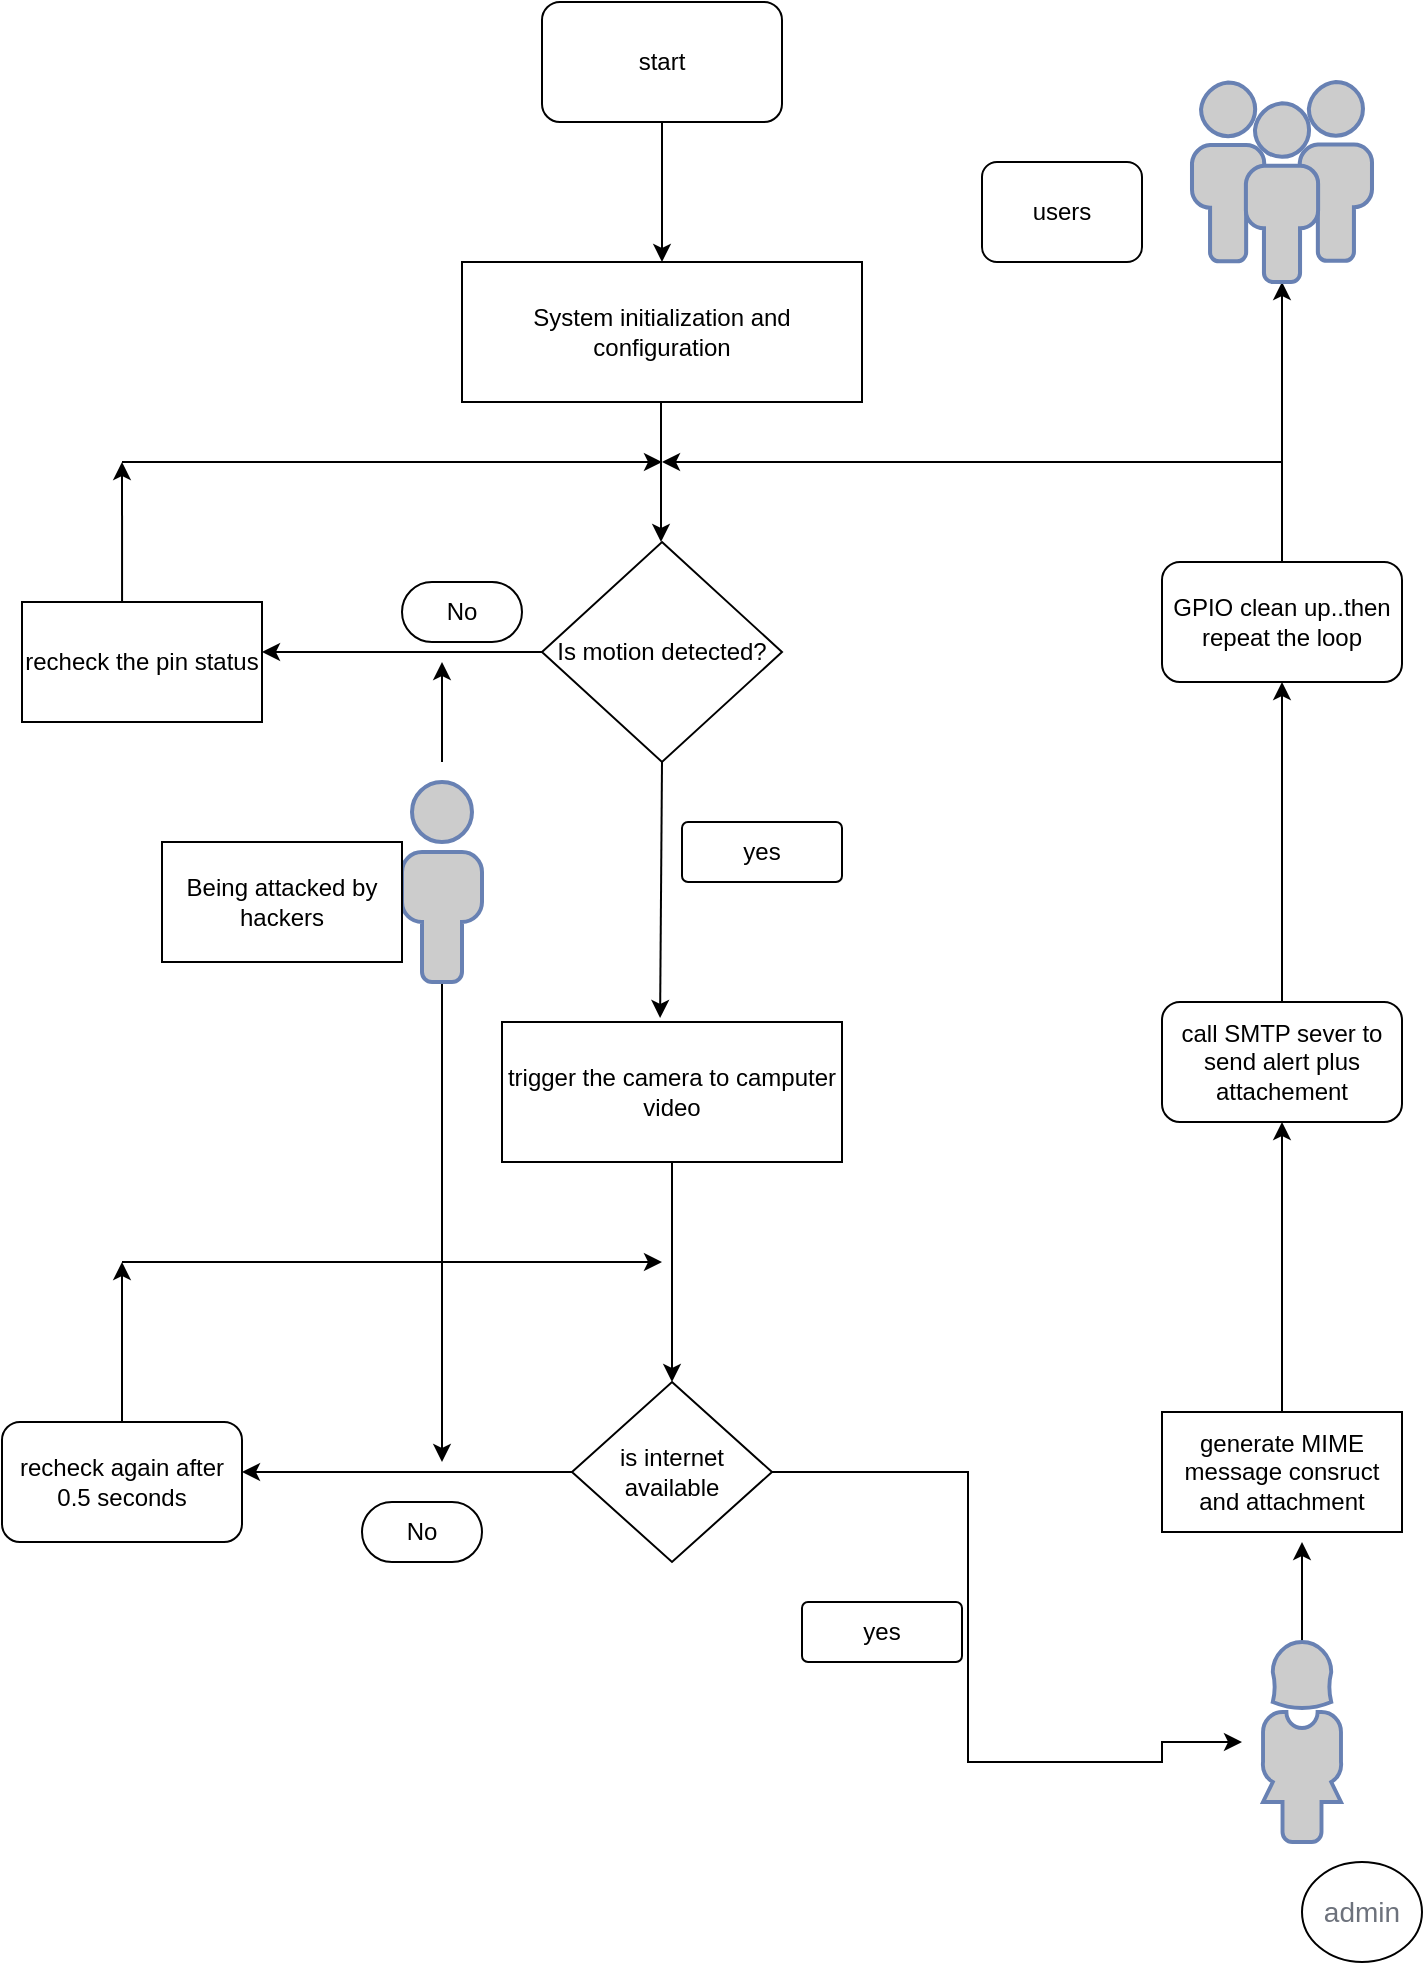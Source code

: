 <mxfile version="13.9.9" type="device"><diagram id="OaRtj_gsuVb_vUKyXeB2" name="第 1 页"><mxGraphModel dx="1086" dy="798" grid="1" gridSize="10" guides="1" tooltips="1" connect="1" arrows="1" fold="1" page="1" pageScale="1" pageWidth="827" pageHeight="1169" math="0" shadow="0"><root><mxCell id="0"/><mxCell id="1" parent="0"/><mxCell id="VrEXtD6L3BuFFf0gnoJu-1" value="start" style="rounded=1;whiteSpace=wrap;html=1;" parent="1" vertex="1"><mxGeometry x="330" y="50" width="120" height="60" as="geometry"/></mxCell><mxCell id="VrEXtD6L3BuFFf0gnoJu-2" value="" style="endArrow=classic;html=1;exitX=0.5;exitY=1;exitDx=0;exitDy=0;" parent="1" source="VrEXtD6L3BuFFf0gnoJu-1" edge="1"><mxGeometry width="50" height="50" relative="1" as="geometry"><mxPoint x="370" y="150" as="sourcePoint"/><mxPoint x="390" y="180" as="targetPoint"/></mxGeometry></mxCell><mxCell id="VrEXtD6L3BuFFf0gnoJu-4" value="System initialization and configuration" style="rounded=0;whiteSpace=wrap;html=1;" parent="1" vertex="1"><mxGeometry x="290" y="180" width="200" height="70" as="geometry"/></mxCell><mxCell id="VrEXtD6L3BuFFf0gnoJu-6" value="" style="endArrow=classic;html=1;exitX=0.5;exitY=1;exitDx=0;exitDy=0;" parent="1" edge="1"><mxGeometry width="50" height="50" relative="1" as="geometry"><mxPoint x="389.5" y="250" as="sourcePoint"/><mxPoint x="389.5" y="320" as="targetPoint"/></mxGeometry></mxCell><mxCell id="VrEXtD6L3BuFFf0gnoJu-7" value="Is motion detected?" style="rhombus;whiteSpace=wrap;html=1;" parent="1" vertex="1"><mxGeometry x="330" y="320" width="120" height="110" as="geometry"/></mxCell><mxCell id="VrEXtD6L3BuFFf0gnoJu-8" value="" style="endArrow=classic;html=1;exitX=0;exitY=0.5;exitDx=0;exitDy=0;" parent="1" source="VrEXtD6L3BuFFf0gnoJu-7" edge="1"><mxGeometry width="50" height="50" relative="1" as="geometry"><mxPoint x="410" y="130" as="sourcePoint"/><mxPoint x="190" y="375" as="targetPoint"/></mxGeometry></mxCell><mxCell id="VrEXtD6L3BuFFf0gnoJu-9" value="No" style="rounded=1;whiteSpace=wrap;html=1;arcSize=50;" parent="1" vertex="1"><mxGeometry x="260" y="340" width="60" height="30" as="geometry"/></mxCell><mxCell id="VrEXtD6L3BuFFf0gnoJu-10" value="" style="endArrow=classic;html=1;" parent="1" edge="1"><mxGeometry width="50" height="50" relative="1" as="geometry"><mxPoint x="280" y="430" as="sourcePoint"/><mxPoint x="280" y="380" as="targetPoint"/></mxGeometry></mxCell><mxCell id="VrEXtD6L3BuFFf0gnoJu-23" style="edgeStyle=orthogonalEdgeStyle;rounded=0;orthogonalLoop=1;jettySize=auto;html=1;" parent="1" source="VrEXtD6L3BuFFf0gnoJu-11" edge="1"><mxGeometry relative="1" as="geometry"><mxPoint x="280" y="780" as="targetPoint"/></mxGeometry></mxCell><mxCell id="VrEXtD6L3BuFFf0gnoJu-11" value="" style="fontColor=#0066CC;verticalAlign=top;verticalLabelPosition=bottom;labelPosition=center;align=center;html=1;outlineConnect=0;fillColor=#CCCCCC;strokeColor=#6881B3;gradientColor=none;gradientDirection=north;strokeWidth=2;shape=mxgraph.networks.user_male;" parent="1" vertex="1"><mxGeometry x="260" y="440" width="40" height="100" as="geometry"/></mxCell><mxCell id="VrEXtD6L3BuFFf0gnoJu-12" value="Being attacked by hackers" style="rounded=0;whiteSpace=wrap;html=1;" parent="1" vertex="1"><mxGeometry x="140" y="470" width="120" height="60" as="geometry"/></mxCell><mxCell id="VrEXtD6L3BuFFf0gnoJu-14" value="recheck the pin status" style="rounded=0;whiteSpace=wrap;html=1;" parent="1" vertex="1"><mxGeometry x="70" y="350" width="120" height="60" as="geometry"/></mxCell><mxCell id="VrEXtD6L3BuFFf0gnoJu-15" value="" style="endArrow=classic;html=1;exitX=0.417;exitY=0;exitDx=0;exitDy=0;exitPerimeter=0;" parent="1" source="VrEXtD6L3BuFFf0gnoJu-14" edge="1"><mxGeometry width="50" height="50" relative="1" as="geometry"><mxPoint x="120" y="340" as="sourcePoint"/><mxPoint x="120" y="280" as="targetPoint"/></mxGeometry></mxCell><mxCell id="VrEXtD6L3BuFFf0gnoJu-16" value="" style="endArrow=classic;html=1;" parent="1" edge="1"><mxGeometry width="50" height="50" relative="1" as="geometry"><mxPoint x="120" y="280" as="sourcePoint"/><mxPoint x="390" y="280" as="targetPoint"/></mxGeometry></mxCell><mxCell id="VrEXtD6L3BuFFf0gnoJu-17" value="" style="endArrow=classic;html=1;exitX=0.5;exitY=1;exitDx=0;exitDy=0;entryX=0.465;entryY=-0.029;entryDx=0;entryDy=0;entryPerimeter=0;" parent="1" source="VrEXtD6L3BuFFf0gnoJu-7" target="VrEXtD6L3BuFFf0gnoJu-19" edge="1"><mxGeometry width="50" height="50" relative="1" as="geometry"><mxPoint x="310" y="460" as="sourcePoint"/><mxPoint x="390" y="500" as="targetPoint"/></mxGeometry></mxCell><mxCell id="VrEXtD6L3BuFFf0gnoJu-18" value="yes" style="rounded=1;whiteSpace=wrap;html=1;arcSize=10;" parent="1" vertex="1"><mxGeometry x="400" y="460" width="80" height="30" as="geometry"/></mxCell><mxCell id="VrEXtD6L3BuFFf0gnoJu-20" style="edgeStyle=orthogonalEdgeStyle;rounded=0;orthogonalLoop=1;jettySize=auto;html=1;exitX=0.5;exitY=1;exitDx=0;exitDy=0;" parent="1" source="VrEXtD6L3BuFFf0gnoJu-19" edge="1"><mxGeometry relative="1" as="geometry"><mxPoint x="395" y="630" as="targetPoint"/></mxGeometry></mxCell><mxCell id="VrEXtD6L3BuFFf0gnoJu-21" style="edgeStyle=orthogonalEdgeStyle;rounded=0;orthogonalLoop=1;jettySize=auto;html=1;" parent="1" source="VrEXtD6L3BuFFf0gnoJu-19" edge="1"><mxGeometry relative="1" as="geometry"><mxPoint x="395" y="740" as="targetPoint"/></mxGeometry></mxCell><mxCell id="VrEXtD6L3BuFFf0gnoJu-19" value="trigger the camera to camputer video" style="rounded=0;whiteSpace=wrap;html=1;" parent="1" vertex="1"><mxGeometry x="310" y="560" width="170" height="70" as="geometry"/></mxCell><mxCell id="VrEXtD6L3BuFFf0gnoJu-24" style="edgeStyle=orthogonalEdgeStyle;rounded=0;orthogonalLoop=1;jettySize=auto;html=1;" parent="1" source="VrEXtD6L3BuFFf0gnoJu-22" edge="1"><mxGeometry relative="1" as="geometry"><mxPoint x="180" y="785" as="targetPoint"/></mxGeometry></mxCell><mxCell id="VrEXtD6L3BuFFf0gnoJu-30" style="edgeStyle=orthogonalEdgeStyle;rounded=0;orthogonalLoop=1;jettySize=auto;html=1;exitX=1;exitY=0.5;exitDx=0;exitDy=0;" parent="1" source="VrEXtD6L3BuFFf0gnoJu-22" edge="1"><mxGeometry relative="1" as="geometry"><mxPoint x="680" y="920" as="targetPoint"/><Array as="points"><mxPoint x="543" y="785"/><mxPoint x="543" y="930"/><mxPoint x="640" y="930"/></Array></mxGeometry></mxCell><mxCell id="VrEXtD6L3BuFFf0gnoJu-22" value="is internet available" style="rhombus;whiteSpace=wrap;html=1;" parent="1" vertex="1"><mxGeometry x="345" y="740" width="100" height="90" as="geometry"/></mxCell><mxCell id="VrEXtD6L3BuFFf0gnoJu-25" value="No" style="rounded=1;whiteSpace=wrap;html=1;arcSize=50;" parent="1" vertex="1"><mxGeometry x="240" y="800" width="60" height="30" as="geometry"/></mxCell><mxCell id="VrEXtD6L3BuFFf0gnoJu-27" style="edgeStyle=orthogonalEdgeStyle;rounded=0;orthogonalLoop=1;jettySize=auto;html=1;" parent="1" source="VrEXtD6L3BuFFf0gnoJu-26" edge="1"><mxGeometry relative="1" as="geometry"><mxPoint x="120" y="680" as="targetPoint"/></mxGeometry></mxCell><mxCell id="VrEXtD6L3BuFFf0gnoJu-26" value="recheck again after 0.5 seconds" style="rounded=1;whiteSpace=wrap;html=1;" parent="1" vertex="1"><mxGeometry x="60" y="760" width="120" height="60" as="geometry"/></mxCell><mxCell id="VrEXtD6L3BuFFf0gnoJu-28" value="" style="endArrow=classic;html=1;" parent="1" edge="1"><mxGeometry width="50" height="50" relative="1" as="geometry"><mxPoint x="120" y="680" as="sourcePoint"/><mxPoint x="390" y="680" as="targetPoint"/></mxGeometry></mxCell><mxCell id="VrEXtD6L3BuFFf0gnoJu-31" value="yes" style="rounded=1;whiteSpace=wrap;html=1;arcSize=10;" parent="1" vertex="1"><mxGeometry x="460" y="850" width="80" height="30" as="geometry"/></mxCell><mxCell id="VrEXtD6L3BuFFf0gnoJu-33" style="edgeStyle=orthogonalEdgeStyle;rounded=0;orthogonalLoop=1;jettySize=auto;html=1;exitX=0.5;exitY=0;exitDx=0;exitDy=0;" parent="1" source="VrEXtD6L3BuFFf0gnoJu-32" edge="1"><mxGeometry relative="1" as="geometry"><mxPoint x="700" y="610" as="targetPoint"/></mxGeometry></mxCell><mxCell id="VrEXtD6L3BuFFf0gnoJu-32" value="generate MIME message consruct and attachment" style="rounded=0;whiteSpace=wrap;html=1;" parent="1" vertex="1"><mxGeometry x="640" y="755" width="120" height="60" as="geometry"/></mxCell><mxCell id="VrEXtD6L3BuFFf0gnoJu-35" style="edgeStyle=orthogonalEdgeStyle;rounded=0;orthogonalLoop=1;jettySize=auto;html=1;" parent="1" source="VrEXtD6L3BuFFf0gnoJu-34" edge="1"><mxGeometry relative="1" as="geometry"><mxPoint x="700" y="390" as="targetPoint"/></mxGeometry></mxCell><mxCell id="VrEXtD6L3BuFFf0gnoJu-34" value="call SMTP sever to send alert plus attachement" style="rounded=1;whiteSpace=wrap;html=1;" parent="1" vertex="1"><mxGeometry x="640" y="550" width="120" height="60" as="geometry"/></mxCell><mxCell id="VrEXtD6L3BuFFf0gnoJu-37" style="edgeStyle=orthogonalEdgeStyle;rounded=0;orthogonalLoop=1;jettySize=auto;html=1;" parent="1" source="VrEXtD6L3BuFFf0gnoJu-36" edge="1"><mxGeometry relative="1" as="geometry"><mxPoint x="700" y="190" as="targetPoint"/></mxGeometry></mxCell><mxCell id="VrEXtD6L3BuFFf0gnoJu-36" value="GPIO clean up..then repeat the loop" style="rounded=1;whiteSpace=wrap;html=1;" parent="1" vertex="1"><mxGeometry x="640" y="330" width="120" height="60" as="geometry"/></mxCell><mxCell id="VrEXtD6L3BuFFf0gnoJu-39" style="edgeStyle=orthogonalEdgeStyle;rounded=0;orthogonalLoop=1;jettySize=auto;html=1;" parent="1" source="VrEXtD6L3BuFFf0gnoJu-38" edge="1"><mxGeometry relative="1" as="geometry"><mxPoint x="710" y="820" as="targetPoint"/></mxGeometry></mxCell><mxCell id="VrEXtD6L3BuFFf0gnoJu-38" value="" style="fontColor=#0066CC;verticalAlign=top;verticalLabelPosition=bottom;labelPosition=center;align=center;html=1;outlineConnect=0;fillColor=#CCCCCC;strokeColor=#6881B3;gradientColor=none;gradientDirection=north;strokeWidth=2;shape=mxgraph.networks.user_female;" parent="1" vertex="1"><mxGeometry x="690" y="870" width="40" height="100" as="geometry"/></mxCell><mxCell id="VrEXtD6L3BuFFf0gnoJu-40" value="&lt;span style=&quot;color: rgb(109 , 114 , 124) ; font-family: &amp;#34;roboto&amp;#34; , , &amp;#34;blinkmacsystemfont&amp;#34; , &amp;#34;segoe ui&amp;#34; , &amp;#34;helvetica neue&amp;#34; , &amp;#34;arial&amp;#34; , sans-serif , &amp;#34;apple color emoji&amp;#34; , &amp;#34;segoe ui emoji&amp;#34; , &amp;#34;segoe ui symbol&amp;#34; ; font-size: 14px ; text-align: left ; background-color: rgb(255 , 255 , 255)&quot;&gt;admin&lt;/span&gt;" style="ellipse;whiteSpace=wrap;html=1;" parent="1" vertex="1"><mxGeometry x="710" y="980" width="60" height="50" as="geometry"/></mxCell><mxCell id="VrEXtD6L3BuFFf0gnoJu-41" value="" style="endArrow=classic;html=1;" parent="1" edge="1"><mxGeometry width="50" height="50" relative="1" as="geometry"><mxPoint x="700" y="280" as="sourcePoint"/><mxPoint x="390" y="280" as="targetPoint"/></mxGeometry></mxCell><mxCell id="VrEXtD6L3BuFFf0gnoJu-42" value="" style="fontColor=#0066CC;verticalAlign=top;verticalLabelPosition=bottom;labelPosition=center;align=center;html=1;outlineConnect=0;fillColor=#CCCCCC;strokeColor=#6881B3;gradientColor=none;gradientDirection=north;strokeWidth=2;shape=mxgraph.networks.users;" parent="1" vertex="1"><mxGeometry x="655" y="90" width="90" height="100" as="geometry"/></mxCell><mxCell id="VrEXtD6L3BuFFf0gnoJu-43" value="users" style="rounded=1;whiteSpace=wrap;html=1;" parent="1" vertex="1"><mxGeometry x="550" y="130" width="80" height="50" as="geometry"/></mxCell></root></mxGraphModel></diagram></mxfile>